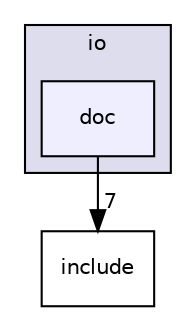 digraph "doc" {
  compound=true
  node [ fontsize="10", fontname="Helvetica"];
  edge [ labelfontsize="10", labelfontname="Helvetica"];
  subgraph clusterdir_508ad3c5e538dc56534ac232664629a4 {
    graph [ bgcolor="#ddddee", pencolor="black", label="io" fontname="Helvetica", fontsize="10", URL="dir_508ad3c5e538dc56534ac232664629a4.html"]
  dir_87d394c29b734c3a8c1751b80fc84ee1 [shape=box, label="doc", style="filled", fillcolor="#eeeeff", pencolor="black", URL="dir_87d394c29b734c3a8c1751b80fc84ee1.html"];
  }
  dir_b0856f6b0d80ccb263b2f415c91f9e17 [shape=box label="include" URL="dir_b0856f6b0d80ccb263b2f415c91f9e17.html"];
  dir_87d394c29b734c3a8c1751b80fc84ee1->dir_b0856f6b0d80ccb263b2f415c91f9e17 [headlabel="7", labeldistance=1.5 headhref="dir_000036_000039.html"];
}
